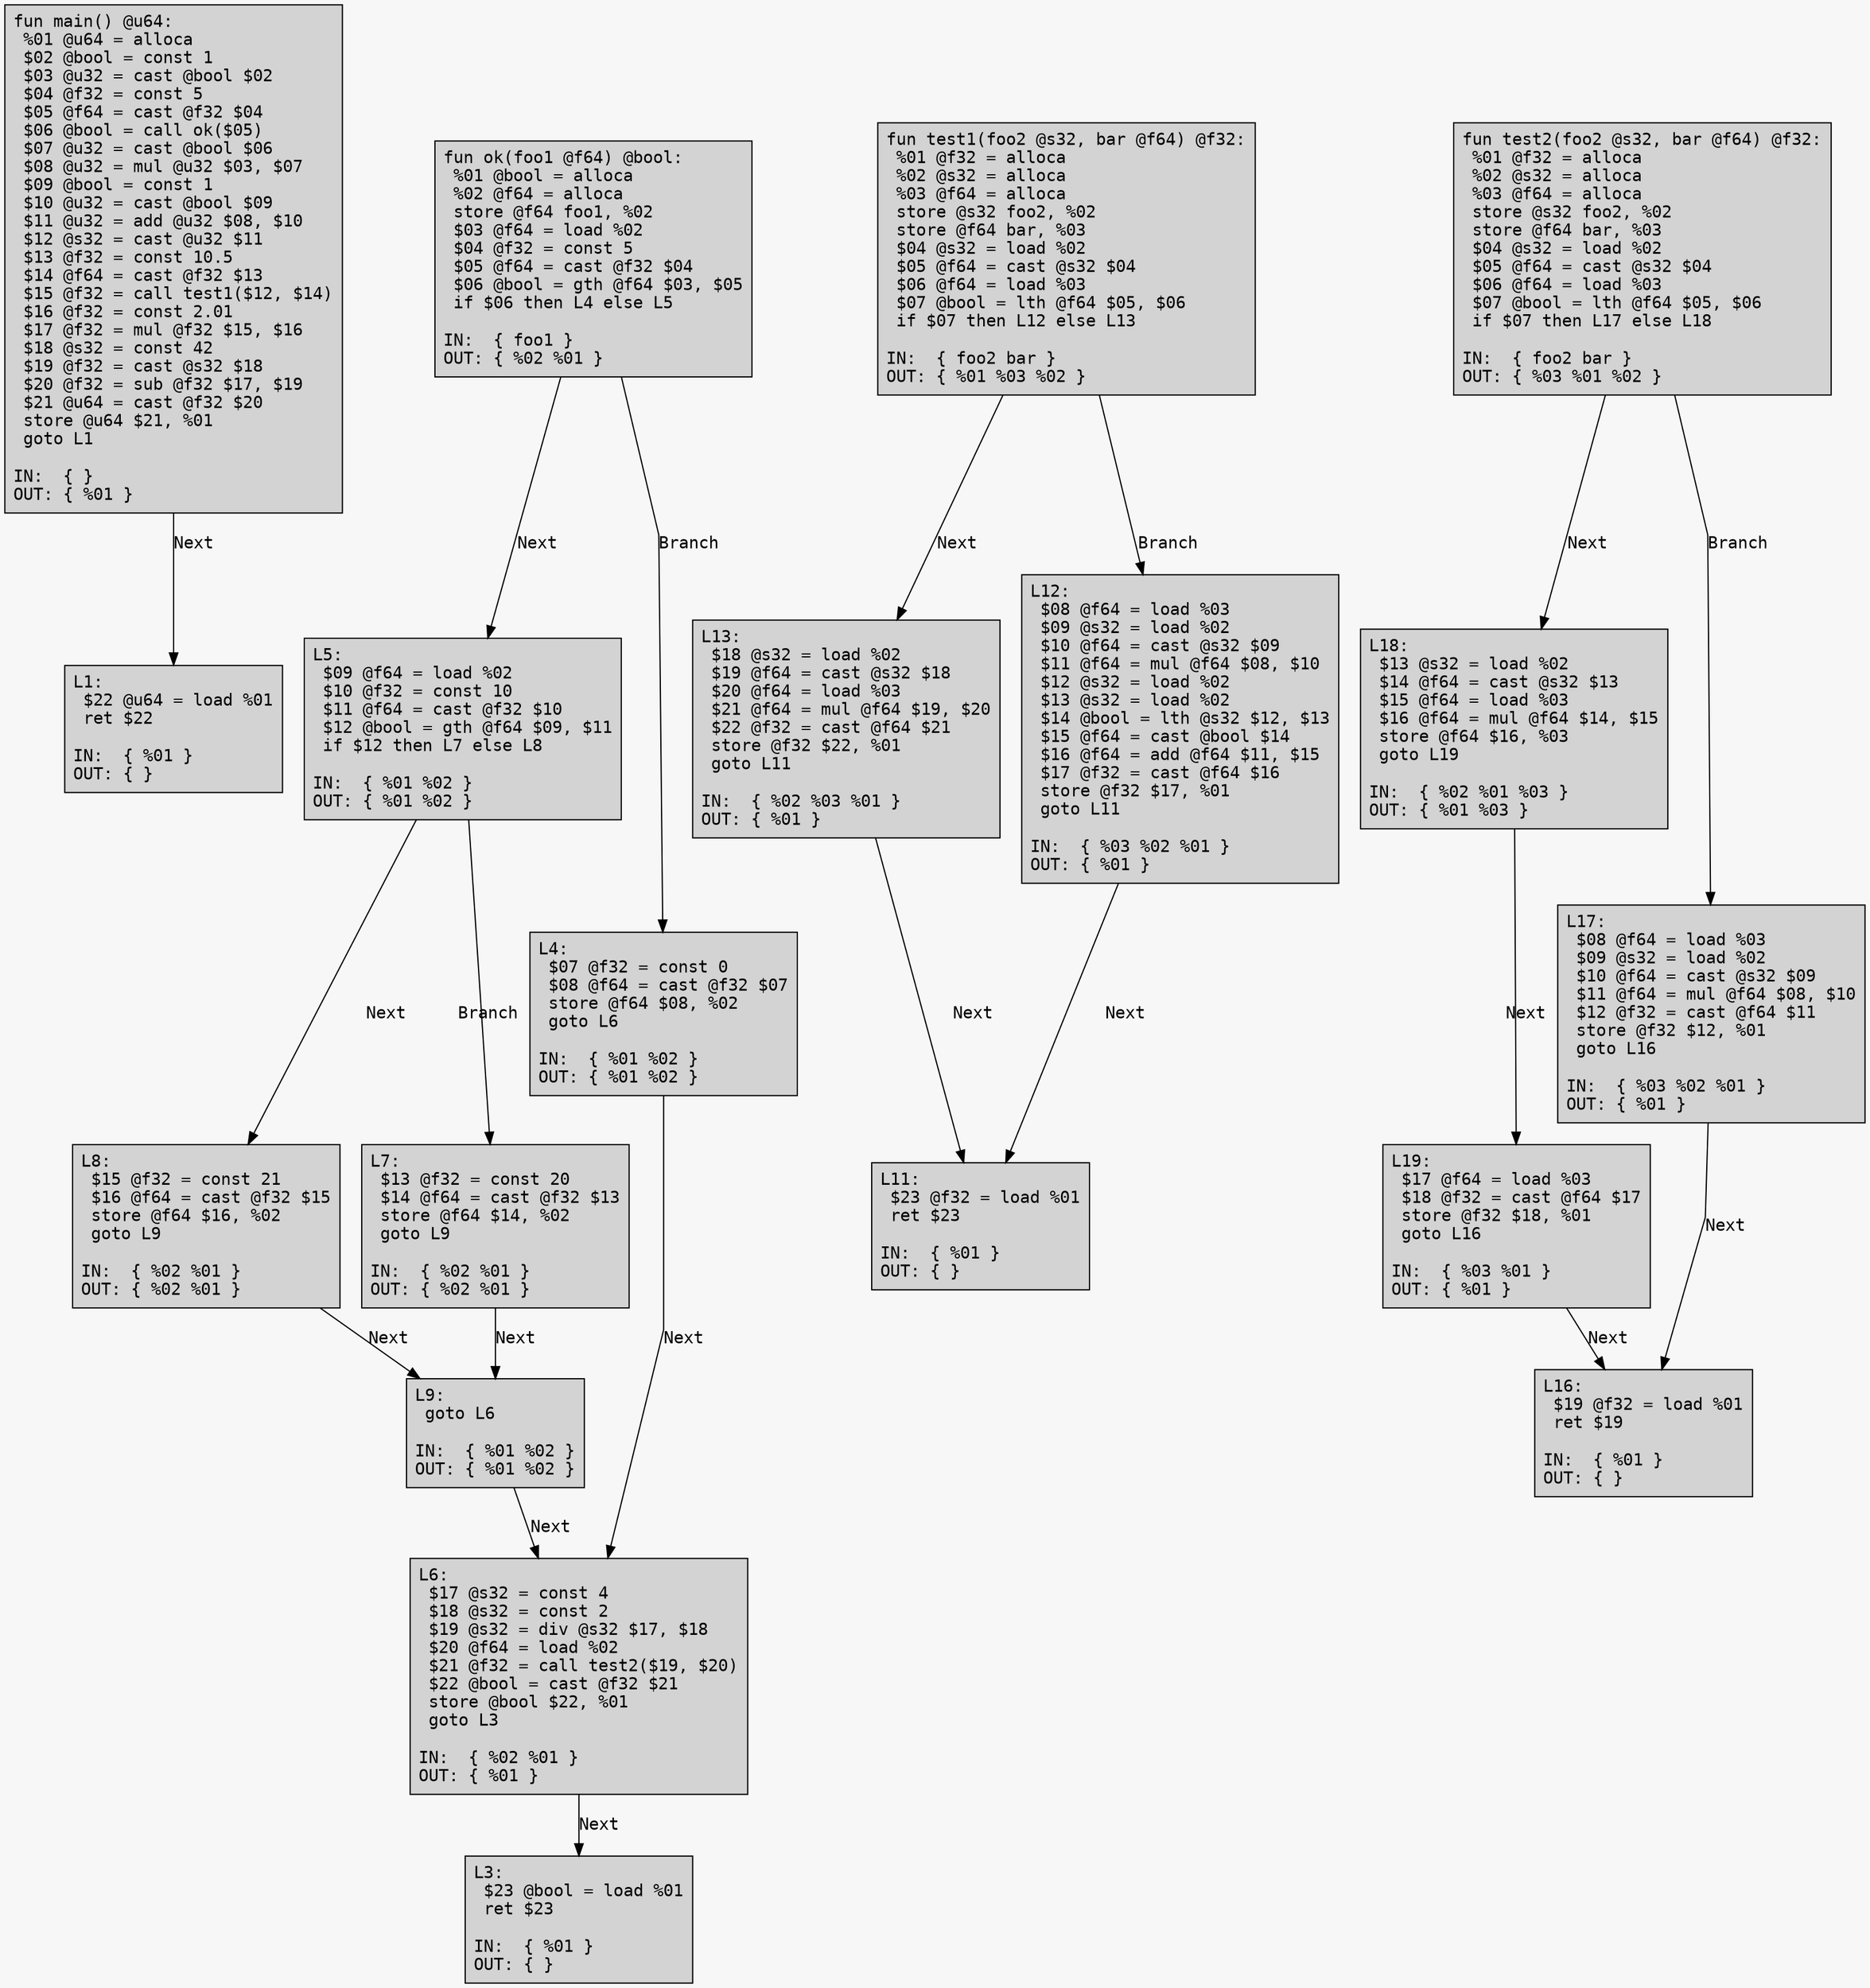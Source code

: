 digraph CFG {
	graph [fontname = "Monospace"];
	node  [fontname = "Monospace", shape=box, style=filled, margin=0.1];
	edge  [fontname = "Monospace"];
	bgcolor = "#f7f7f7";
	splines = false;

	L0 [label="fun main() @u64:\l %01 @u64 = alloca\l $02 @bool = const 1\l $03 @u32 = cast @bool $02\l $04 @f32 = const 5\l $05 @f64 = cast @f32 $04\l $06 @bool = call ok($05)\l $07 @u32 = cast @bool $06\l $08 @u32 = mul @u32 $03, $07\l $09 @bool = const 1\l $10 @u32 = cast @bool $09\l $11 @u32 = add @u32 $08, $10\l $12 @s32 = cast @u32 $11\l $13 @f32 = const 10.5\l $14 @f64 = cast @f32 $13\l $15 @f32 = call test1($12, $14)\l $16 @f32 = const 2.01\l $17 @f32 = mul @f32 $15, $16\l $18 @s32 = const 42\l $19 @f32 = cast @s32 $18\l $20 @f32 = sub @f32 $17, $19\l $21 @u64 = cast @f32 $20\l store @u64 $21, %01\l goto L1\l\lIN:  { }\lOUT: { %01 }\l"];
	L0 -> L1 [label="Next"];
	L1 [label="L1:\l $22 @u64 = load %01\l ret $22\l\lIN:  { %01 }\lOUT: { }\l"];
	L2 [label="fun ok(foo1 @f64) @bool:\l %01 @bool = alloca\l %02 @f64 = alloca\l store @f64 foo1, %02\l $03 @f64 = load %02\l $04 @f32 = const 5\l $05 @f64 = cast @f32 $04\l $06 @bool = gth @f64 $03, $05\l if $06 then L4 else L5\l\lIN:  { foo1 }\lOUT: { %02 %01 }\l"];
	L2 -> L5 [label="Next"];
	L2 -> L4 [label="Branch"];
	L5 [label="L5:\l $09 @f64 = load %02\l $10 @f32 = const 10\l $11 @f64 = cast @f32 $10\l $12 @bool = gth @f64 $09, $11\l if $12 then L7 else L8\l\lIN:  { %01 %02 }\lOUT: { %01 %02 }\l"];
	L5 -> L8 [label="Next"];
	L5 -> L7 [label="Branch"];
	L8 [label="L8:\l $15 @f32 = const 21\l $16 @f64 = cast @f32 $15\l store @f64 $16, %02\l goto L9\l\lIN:  { %02 %01 }\lOUT: { %02 %01 }\l"];
	L8 -> L9 [label="Next"];
	L9 [label="L9:\l goto L6\l\lIN:  { %01 %02 }\lOUT: { %01 %02 }\l"];
	L9 -> L6 [label="Next"];
	L6 [label="L6:\l $17 @s32 = const 4\l $18 @s32 = const 2\l $19 @s32 = div @s32 $17, $18\l $20 @f64 = load %02\l $21 @f32 = call test2($19, $20)\l $22 @bool = cast @f32 $21\l store @bool $22, %01\l goto L3\l\lIN:  { %02 %01 }\lOUT: { %01 }\l"];
	L6 -> L3 [label="Next"];
	L7 [label="L7:\l $13 @f32 = const 20\l $14 @f64 = cast @f32 $13\l store @f64 $14, %02\l goto L9\l\lIN:  { %02 %01 }\lOUT: { %02 %01 }\l"];
	L7 -> L9 [label="Next"];
	L4 [label="L4:\l $07 @f32 = const 0\l $08 @f64 = cast @f32 $07\l store @f64 $08, %02\l goto L6\l\lIN:  { %01 %02 }\lOUT: { %01 %02 }\l"];
	L4 -> L6 [label="Next"];
	L3 [label="L3:\l $23 @bool = load %01\l ret $23\l\lIN:  { %01 }\lOUT: { }\l"];
	L10 [label="fun test1(foo2 @s32, bar @f64) @f32:\l %01 @f32 = alloca\l %02 @s32 = alloca\l %03 @f64 = alloca\l store @s32 foo2, %02\l store @f64 bar, %03\l $04 @s32 = load %02\l $05 @f64 = cast @s32 $04\l $06 @f64 = load %03\l $07 @bool = lth @f64 $05, $06\l if $07 then L12 else L13\l\lIN:  { foo2 bar }\lOUT: { %01 %03 %02 }\l"];
	L10 -> L13 [label="Next"];
	L10 -> L12 [label="Branch"];
	L13 [label="L13:\l $18 @s32 = load %02\l $19 @f64 = cast @s32 $18\l $20 @f64 = load %03\l $21 @f64 = mul @f64 $19, $20\l $22 @f32 = cast @f64 $21\l store @f32 $22, %01\l goto L11\l\lIN:  { %02 %03 %01 }\lOUT: { %01 }\l"];
	L13 -> L11 [label="Next"];
	L12 [label="L12:\l $08 @f64 = load %03\l $09 @s32 = load %02\l $10 @f64 = cast @s32 $09\l $11 @f64 = mul @f64 $08, $10\l $12 @s32 = load %02\l $13 @s32 = load %02\l $14 @bool = lth @s32 $12, $13\l $15 @f64 = cast @bool $14\l $16 @f64 = add @f64 $11, $15\l $17 @f32 = cast @f64 $16\l store @f32 $17, %01\l goto L11\l\lIN:  { %03 %02 %01 }\lOUT: { %01 }\l"];
	L12 -> L11 [label="Next"];
	L11 [label="L11:\l $23 @f32 = load %01\l ret $23\l\lIN:  { %01 }\lOUT: { }\l"];
	L15 [label="fun test2(foo2 @s32, bar @f64) @f32:\l %01 @f32 = alloca\l %02 @s32 = alloca\l %03 @f64 = alloca\l store @s32 foo2, %02\l store @f64 bar, %03\l $04 @s32 = load %02\l $05 @f64 = cast @s32 $04\l $06 @f64 = load %03\l $07 @bool = lth @f64 $05, $06\l if $07 then L17 else L18\l\lIN:  { foo2 bar }\lOUT: { %03 %01 %02 }\l"];
	L15 -> L18 [label="Next"];
	L15 -> L17 [label="Branch"];
	L18 [label="L18:\l $13 @s32 = load %02\l $14 @f64 = cast @s32 $13\l $15 @f64 = load %03\l $16 @f64 = mul @f64 $14, $15\l store @f64 $16, %03\l goto L19\l\lIN:  { %02 %01 %03 }\lOUT: { %01 %03 }\l"];
	L18 -> L19 [label="Next"];
	L19 [label="L19:\l $17 @f64 = load %03\l $18 @f32 = cast @f64 $17\l store @f32 $18, %01\l goto L16\l\lIN:  { %03 %01 }\lOUT: { %01 }\l"];
	L19 -> L16 [label="Next"];
	L17 [label="L17:\l $08 @f64 = load %03\l $09 @s32 = load %02\l $10 @f64 = cast @s32 $09\l $11 @f64 = mul @f64 $08, $10\l $12 @f32 = cast @f64 $11\l store @f32 $12, %01\l goto L16\l\lIN:  { %03 %02 %01 }\lOUT: { %01 }\l"];
	L17 -> L16 [label="Next"];
	L16 [label="L16:\l $19 @f32 = load %01\l ret $19\l\lIN:  { %01 }\lOUT: { }\l"];
}
